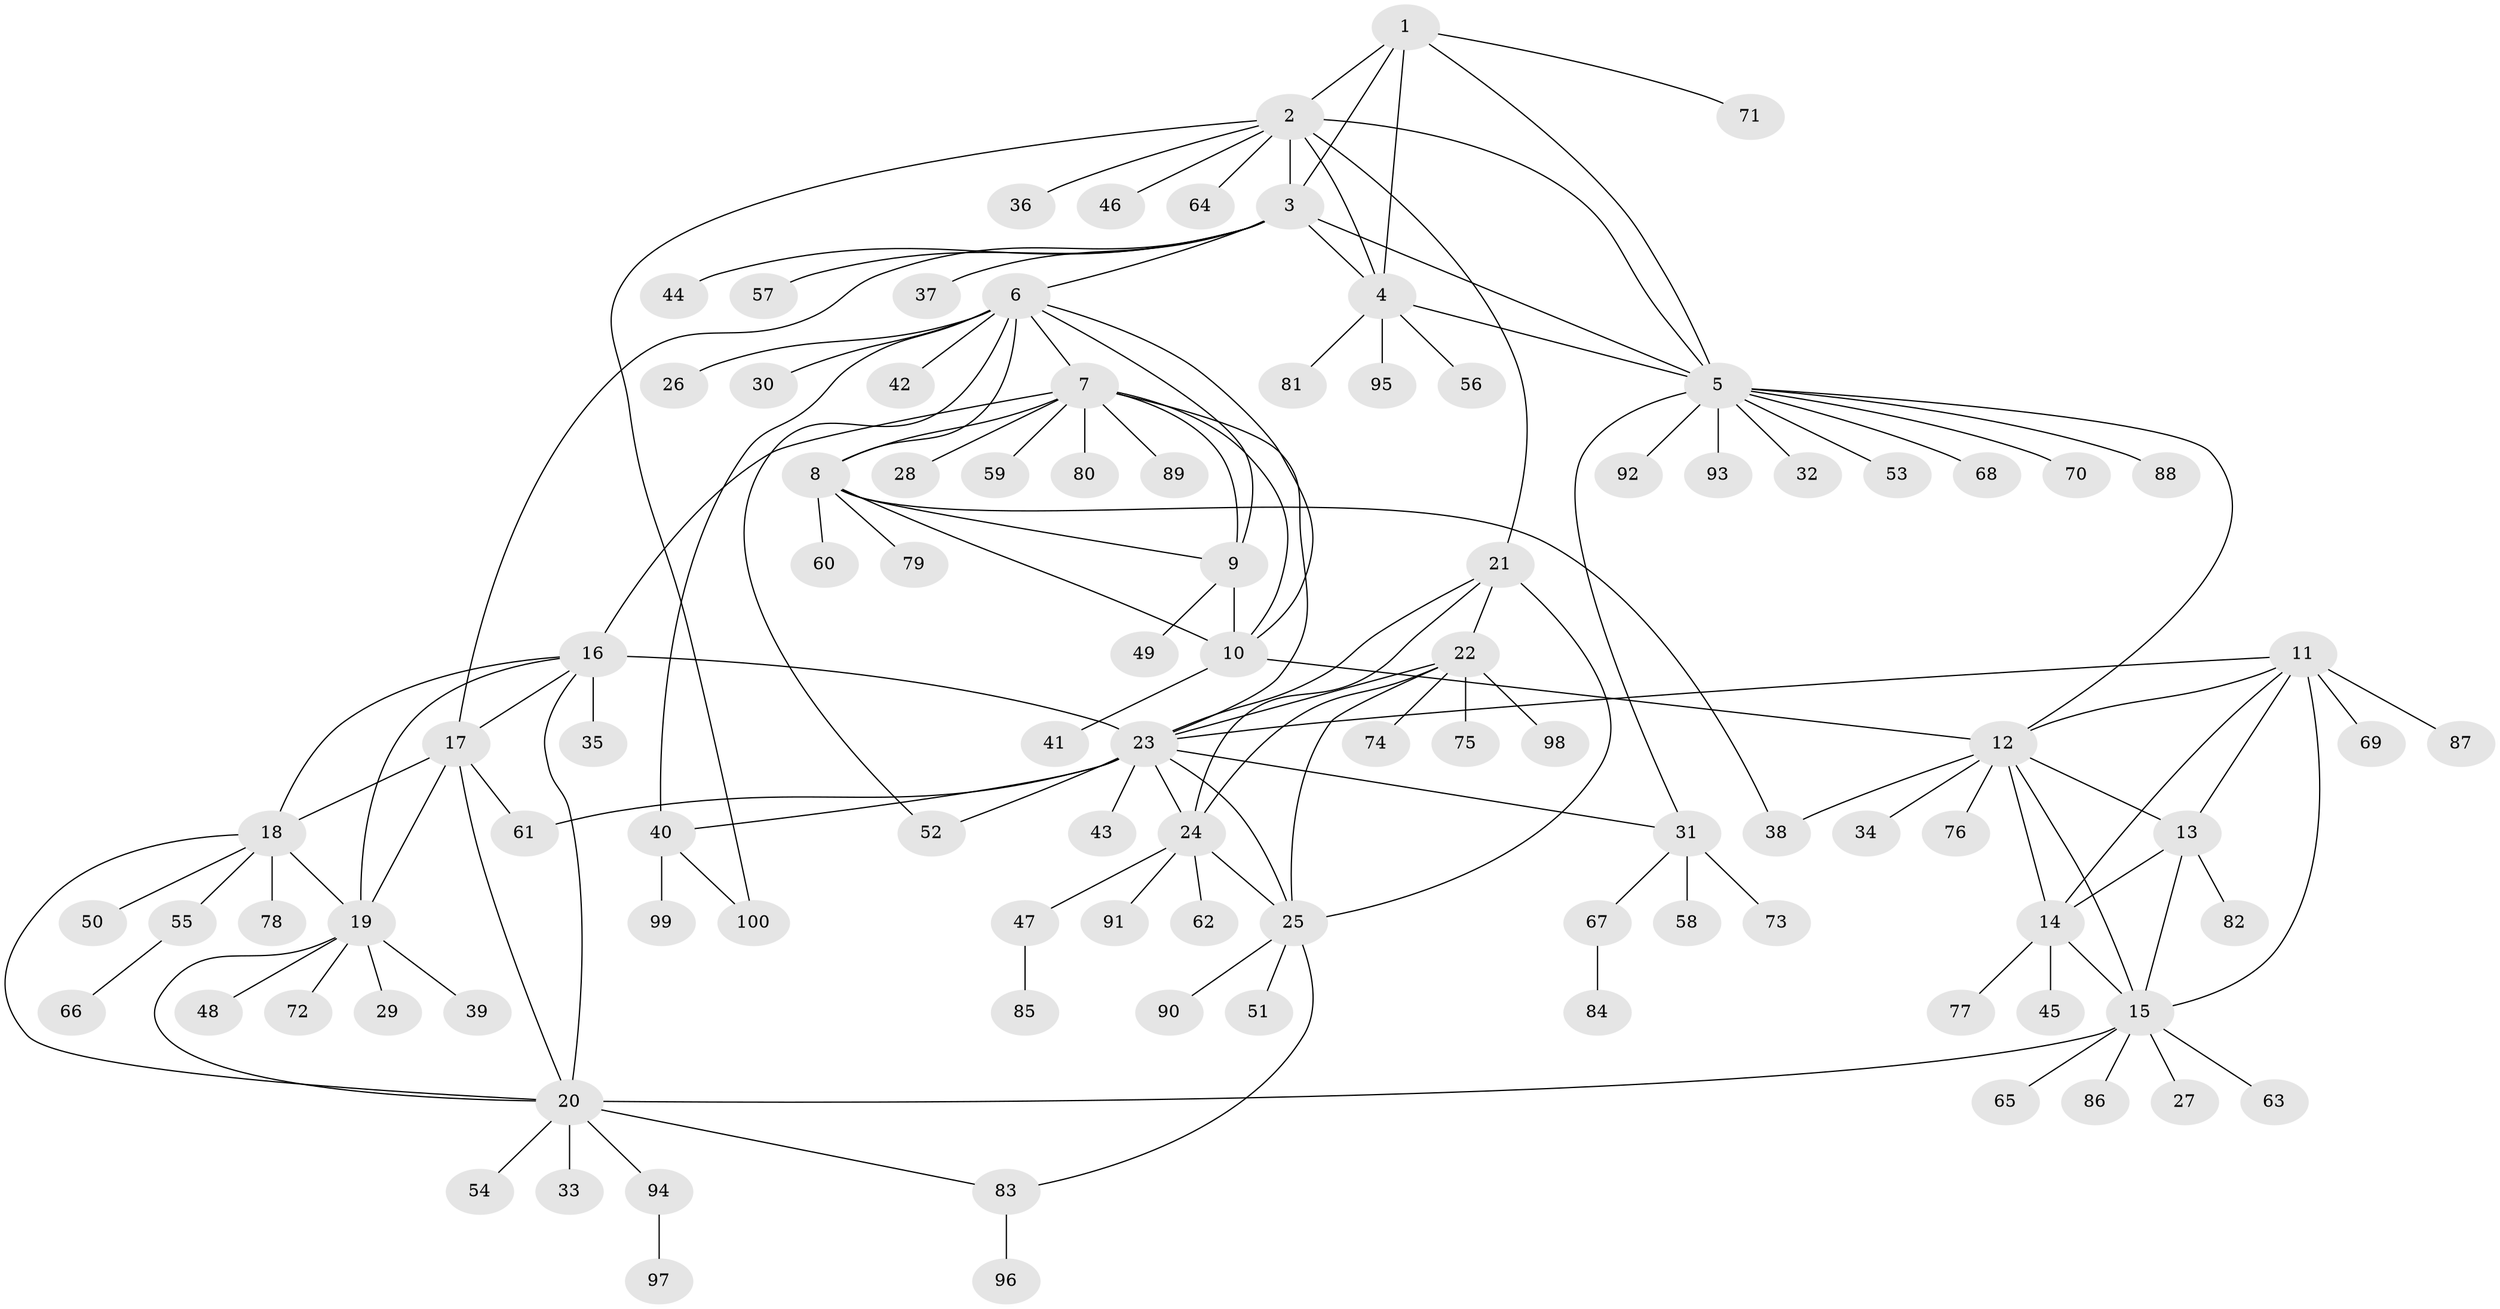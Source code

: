 // coarse degree distribution, {1: 0.5161290322580645, 10: 0.03225806451612903, 8: 0.06451612903225806, 6: 0.06451612903225806, 3: 0.12903225806451613, 2: 0.12903225806451613, 7: 0.03225806451612903, 5: 0.03225806451612903}
// Generated by graph-tools (version 1.1) at 2025/37/03/04/25 23:37:49]
// undirected, 100 vertices, 142 edges
graph export_dot {
  node [color=gray90,style=filled];
  1;
  2;
  3;
  4;
  5;
  6;
  7;
  8;
  9;
  10;
  11;
  12;
  13;
  14;
  15;
  16;
  17;
  18;
  19;
  20;
  21;
  22;
  23;
  24;
  25;
  26;
  27;
  28;
  29;
  30;
  31;
  32;
  33;
  34;
  35;
  36;
  37;
  38;
  39;
  40;
  41;
  42;
  43;
  44;
  45;
  46;
  47;
  48;
  49;
  50;
  51;
  52;
  53;
  54;
  55;
  56;
  57;
  58;
  59;
  60;
  61;
  62;
  63;
  64;
  65;
  66;
  67;
  68;
  69;
  70;
  71;
  72;
  73;
  74;
  75;
  76;
  77;
  78;
  79;
  80;
  81;
  82;
  83;
  84;
  85;
  86;
  87;
  88;
  89;
  90;
  91;
  92;
  93;
  94;
  95;
  96;
  97;
  98;
  99;
  100;
  1 -- 2;
  1 -- 3;
  1 -- 4;
  1 -- 5;
  1 -- 71;
  2 -- 3;
  2 -- 4;
  2 -- 5;
  2 -- 21;
  2 -- 36;
  2 -- 46;
  2 -- 64;
  2 -- 100;
  3 -- 4;
  3 -- 5;
  3 -- 6;
  3 -- 17;
  3 -- 37;
  3 -- 44;
  3 -- 57;
  4 -- 5;
  4 -- 56;
  4 -- 81;
  4 -- 95;
  5 -- 12;
  5 -- 31;
  5 -- 32;
  5 -- 53;
  5 -- 68;
  5 -- 70;
  5 -- 88;
  5 -- 92;
  5 -- 93;
  6 -- 7;
  6 -- 8;
  6 -- 9;
  6 -- 10;
  6 -- 26;
  6 -- 30;
  6 -- 40;
  6 -- 42;
  6 -- 52;
  7 -- 8;
  7 -- 9;
  7 -- 10;
  7 -- 16;
  7 -- 23;
  7 -- 28;
  7 -- 59;
  7 -- 80;
  7 -- 89;
  8 -- 9;
  8 -- 10;
  8 -- 38;
  8 -- 60;
  8 -- 79;
  9 -- 10;
  9 -- 49;
  10 -- 12;
  10 -- 41;
  11 -- 12;
  11 -- 13;
  11 -- 14;
  11 -- 15;
  11 -- 23;
  11 -- 69;
  11 -- 87;
  12 -- 13;
  12 -- 14;
  12 -- 15;
  12 -- 34;
  12 -- 38;
  12 -- 76;
  13 -- 14;
  13 -- 15;
  13 -- 82;
  14 -- 15;
  14 -- 45;
  14 -- 77;
  15 -- 20;
  15 -- 27;
  15 -- 63;
  15 -- 65;
  15 -- 86;
  16 -- 17;
  16 -- 18;
  16 -- 19;
  16 -- 20;
  16 -- 23;
  16 -- 35;
  17 -- 18;
  17 -- 19;
  17 -- 20;
  17 -- 61;
  18 -- 19;
  18 -- 20;
  18 -- 50;
  18 -- 55;
  18 -- 78;
  19 -- 20;
  19 -- 29;
  19 -- 39;
  19 -- 48;
  19 -- 72;
  20 -- 33;
  20 -- 54;
  20 -- 83;
  20 -- 94;
  21 -- 22;
  21 -- 23;
  21 -- 24;
  21 -- 25;
  22 -- 23;
  22 -- 24;
  22 -- 25;
  22 -- 74;
  22 -- 75;
  22 -- 98;
  23 -- 24;
  23 -- 25;
  23 -- 31;
  23 -- 40;
  23 -- 43;
  23 -- 52;
  23 -- 61;
  24 -- 25;
  24 -- 47;
  24 -- 62;
  24 -- 91;
  25 -- 51;
  25 -- 83;
  25 -- 90;
  31 -- 58;
  31 -- 67;
  31 -- 73;
  40 -- 99;
  40 -- 100;
  47 -- 85;
  55 -- 66;
  67 -- 84;
  83 -- 96;
  94 -- 97;
}
